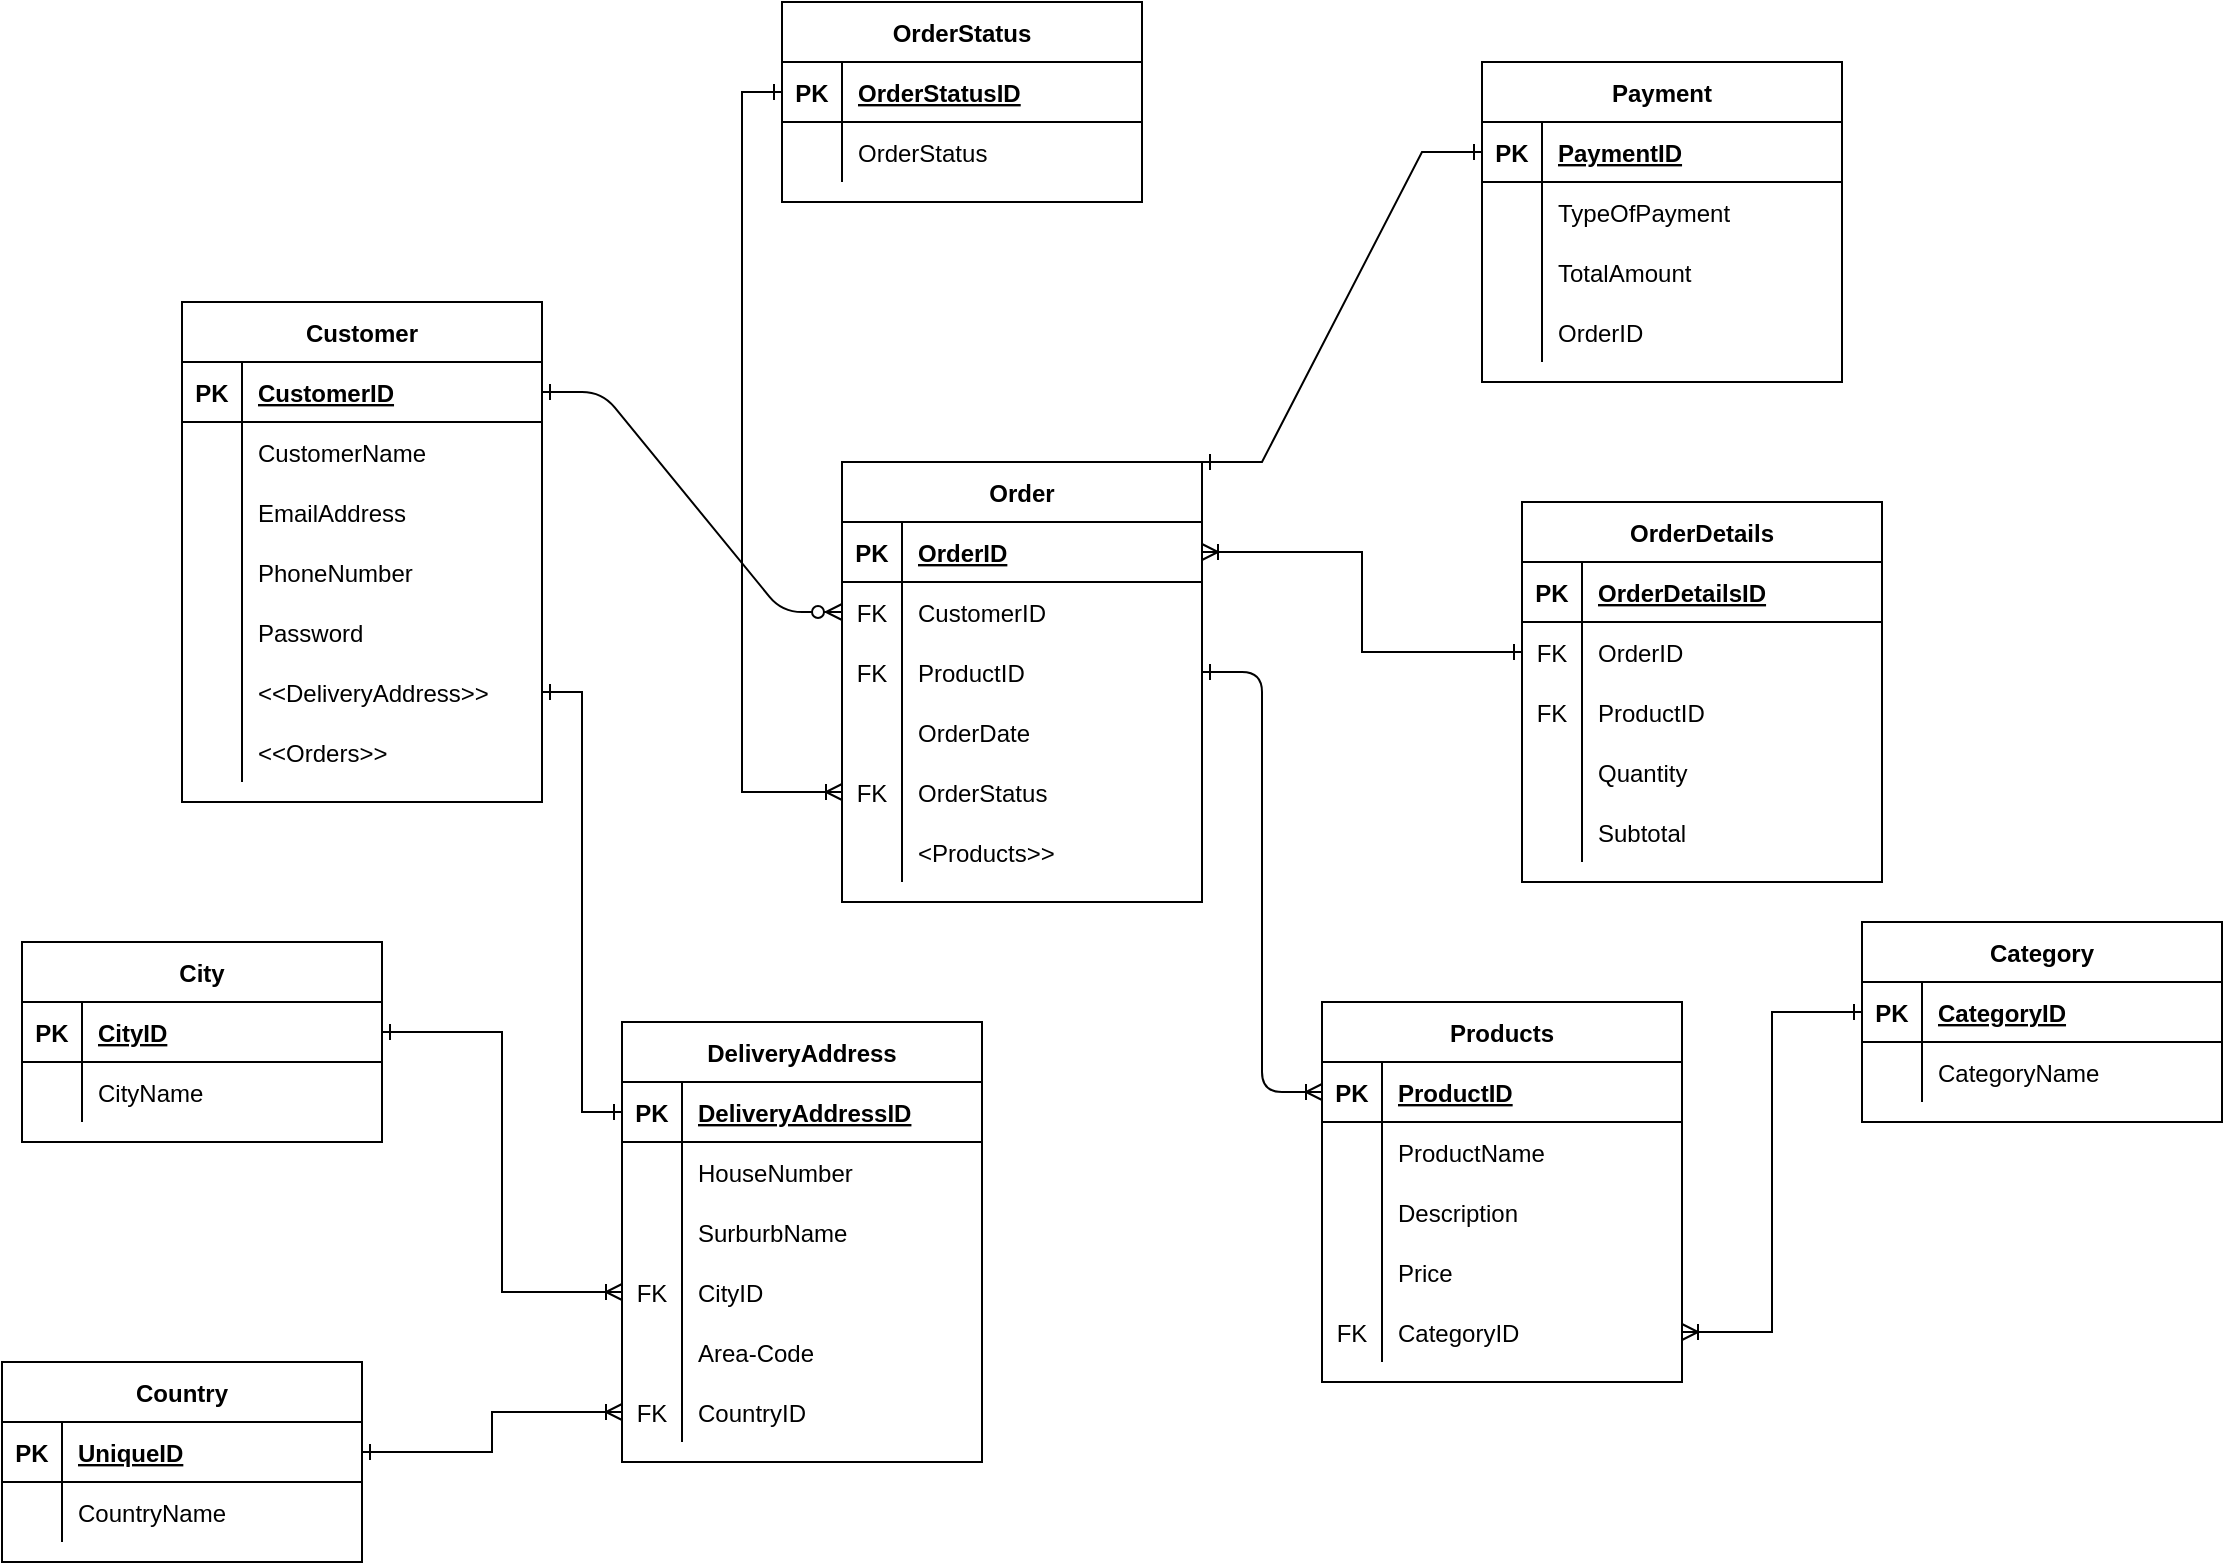 <mxfile version="14.9.6" type="device"><diagram id="oGZRdBU8eq5Me_D2hjCO" name="Page-1"><mxGraphModel dx="1560" dy="1545" grid="1" gridSize="10" guides="1" tooltips="1" connect="1" arrows="1" fold="1" page="1" pageScale="1" pageWidth="850" pageHeight="1100" math="0" shadow="0"><root><mxCell id="0"/><mxCell id="1" parent="0"/><mxCell id="viOgkaGIKzR7BGWdZLuA-1" value="Order" style="shape=table;startSize=30;container=1;collapsible=1;childLayout=tableLayout;fixedRows=1;rowLines=0;fontStyle=1;align=center;resizeLast=1;" parent="1" vertex="1"><mxGeometry x="400" y="140" width="180" height="220" as="geometry"/></mxCell><mxCell id="viOgkaGIKzR7BGWdZLuA-2" value="" style="shape=partialRectangle;collapsible=0;dropTarget=0;pointerEvents=0;fillColor=none;top=0;left=0;bottom=1;right=0;points=[[0,0.5],[1,0.5]];portConstraint=eastwest;" parent="viOgkaGIKzR7BGWdZLuA-1" vertex="1"><mxGeometry y="30" width="180" height="30" as="geometry"/></mxCell><mxCell id="viOgkaGIKzR7BGWdZLuA-3" value="PK" style="shape=partialRectangle;connectable=0;fillColor=none;top=0;left=0;bottom=0;right=0;fontStyle=1;overflow=hidden;" parent="viOgkaGIKzR7BGWdZLuA-2" vertex="1"><mxGeometry width="30" height="30" as="geometry"/></mxCell><mxCell id="viOgkaGIKzR7BGWdZLuA-4" value="OrderID" style="shape=partialRectangle;connectable=0;fillColor=none;top=0;left=0;bottom=0;right=0;align=left;spacingLeft=6;fontStyle=5;overflow=hidden;" parent="viOgkaGIKzR7BGWdZLuA-2" vertex="1"><mxGeometry x="30" width="150" height="30" as="geometry"/></mxCell><mxCell id="viOgkaGIKzR7BGWdZLuA-47" value="" style="shape=partialRectangle;collapsible=0;dropTarget=0;pointerEvents=0;fillColor=none;top=0;left=0;bottom=0;right=0;points=[[0,0.5],[1,0.5]];portConstraint=eastwest;" parent="viOgkaGIKzR7BGWdZLuA-1" vertex="1"><mxGeometry y="60" width="180" height="30" as="geometry"/></mxCell><mxCell id="viOgkaGIKzR7BGWdZLuA-48" value="FK" style="shape=partialRectangle;connectable=0;fillColor=none;top=0;left=0;bottom=0;right=0;fontStyle=0;overflow=hidden;" parent="viOgkaGIKzR7BGWdZLuA-47" vertex="1"><mxGeometry width="30" height="30" as="geometry"/></mxCell><mxCell id="viOgkaGIKzR7BGWdZLuA-49" value="CustomerID" style="shape=partialRectangle;connectable=0;fillColor=none;top=0;left=0;bottom=0;right=0;align=left;spacingLeft=6;fontStyle=0;overflow=hidden;" parent="viOgkaGIKzR7BGWdZLuA-47" vertex="1"><mxGeometry x="30" width="150" height="30" as="geometry"/></mxCell><mxCell id="viOgkaGIKzR7BGWdZLuA-51" value="" style="shape=partialRectangle;collapsible=0;dropTarget=0;pointerEvents=0;fillColor=none;top=0;left=0;bottom=0;right=0;points=[[0,0.5],[1,0.5]];portConstraint=eastwest;" parent="viOgkaGIKzR7BGWdZLuA-1" vertex="1"><mxGeometry y="90" width="180" height="30" as="geometry"/></mxCell><mxCell id="viOgkaGIKzR7BGWdZLuA-52" value="FK" style="shape=partialRectangle;connectable=0;fillColor=none;top=0;left=0;bottom=0;right=0;fontStyle=0;overflow=hidden;" parent="viOgkaGIKzR7BGWdZLuA-51" vertex="1"><mxGeometry width="30" height="30" as="geometry"/></mxCell><mxCell id="viOgkaGIKzR7BGWdZLuA-53" value="ProductID" style="shape=partialRectangle;connectable=0;fillColor=none;top=0;left=0;bottom=0;right=0;align=left;spacingLeft=6;fontStyle=0;overflow=hidden;" parent="viOgkaGIKzR7BGWdZLuA-51" vertex="1"><mxGeometry x="30" width="150" height="30" as="geometry"/></mxCell><mxCell id="5eYyNHq8Iub8LKYGG1Ks-1" value="" style="shape=partialRectangle;collapsible=0;dropTarget=0;pointerEvents=0;fillColor=none;top=0;left=0;bottom=0;right=0;points=[[0,0.5],[1,0.5]];portConstraint=eastwest;" vertex="1" parent="viOgkaGIKzR7BGWdZLuA-1"><mxGeometry y="120" width="180" height="30" as="geometry"/></mxCell><mxCell id="5eYyNHq8Iub8LKYGG1Ks-2" value="" style="shape=partialRectangle;connectable=0;fillColor=none;top=0;left=0;bottom=0;right=0;editable=1;overflow=hidden;" vertex="1" parent="5eYyNHq8Iub8LKYGG1Ks-1"><mxGeometry width="30" height="30" as="geometry"/></mxCell><mxCell id="5eYyNHq8Iub8LKYGG1Ks-3" value="OrderDate" style="shape=partialRectangle;connectable=0;fillColor=none;top=0;left=0;bottom=0;right=0;align=left;spacingLeft=6;overflow=hidden;" vertex="1" parent="5eYyNHq8Iub8LKYGG1Ks-1"><mxGeometry x="30" width="150" height="30" as="geometry"/></mxCell><mxCell id="viOgkaGIKzR7BGWdZLuA-157" value="" style="shape=partialRectangle;collapsible=0;dropTarget=0;pointerEvents=0;fillColor=none;top=0;left=0;bottom=0;right=0;points=[[0,0.5],[1,0.5]];portConstraint=eastwest;" parent="viOgkaGIKzR7BGWdZLuA-1" vertex="1"><mxGeometry y="150" width="180" height="30" as="geometry"/></mxCell><mxCell id="viOgkaGIKzR7BGWdZLuA-158" value="FK" style="shape=partialRectangle;connectable=0;fillColor=none;top=0;left=0;bottom=0;right=0;editable=1;overflow=hidden;" parent="viOgkaGIKzR7BGWdZLuA-157" vertex="1"><mxGeometry width="30" height="30" as="geometry"/></mxCell><mxCell id="viOgkaGIKzR7BGWdZLuA-159" value="OrderStatus" style="shape=partialRectangle;connectable=0;fillColor=none;top=0;left=0;bottom=0;right=0;align=left;spacingLeft=6;overflow=hidden;" parent="viOgkaGIKzR7BGWdZLuA-157" vertex="1"><mxGeometry x="30" width="150" height="30" as="geometry"/></mxCell><mxCell id="viOgkaGIKzR7BGWdZLuA-8" value="" style="shape=partialRectangle;collapsible=0;dropTarget=0;pointerEvents=0;fillColor=none;top=0;left=0;bottom=0;right=0;points=[[0,0.5],[1,0.5]];portConstraint=eastwest;" parent="viOgkaGIKzR7BGWdZLuA-1" vertex="1"><mxGeometry y="180" width="180" height="30" as="geometry"/></mxCell><mxCell id="viOgkaGIKzR7BGWdZLuA-9" value="" style="shape=partialRectangle;connectable=0;fillColor=none;top=0;left=0;bottom=0;right=0;editable=1;overflow=hidden;" parent="viOgkaGIKzR7BGWdZLuA-8" vertex="1"><mxGeometry width="30" height="30" as="geometry"/></mxCell><mxCell id="viOgkaGIKzR7BGWdZLuA-10" value="&lt;Products&gt;&gt;" style="shape=partialRectangle;connectable=0;fillColor=none;top=0;left=0;bottom=0;right=0;align=left;spacingLeft=6;overflow=hidden;" parent="viOgkaGIKzR7BGWdZLuA-8" vertex="1"><mxGeometry x="30" width="150" height="30" as="geometry"/></mxCell><mxCell id="viOgkaGIKzR7BGWdZLuA-14" value="Products" style="shape=table;startSize=30;container=1;collapsible=1;childLayout=tableLayout;fixedRows=1;rowLines=0;fontStyle=1;align=center;resizeLast=1;" parent="1" vertex="1"><mxGeometry x="640" y="410" width="180" height="190" as="geometry"/></mxCell><mxCell id="viOgkaGIKzR7BGWdZLuA-15" value="" style="shape=partialRectangle;collapsible=0;dropTarget=0;pointerEvents=0;fillColor=none;top=0;left=0;bottom=1;right=0;points=[[0,0.5],[1,0.5]];portConstraint=eastwest;" parent="viOgkaGIKzR7BGWdZLuA-14" vertex="1"><mxGeometry y="30" width="180" height="30" as="geometry"/></mxCell><mxCell id="viOgkaGIKzR7BGWdZLuA-16" value="PK" style="shape=partialRectangle;connectable=0;fillColor=none;top=0;left=0;bottom=0;right=0;fontStyle=1;overflow=hidden;" parent="viOgkaGIKzR7BGWdZLuA-15" vertex="1"><mxGeometry width="30" height="30" as="geometry"/></mxCell><mxCell id="viOgkaGIKzR7BGWdZLuA-17" value="ProductID" style="shape=partialRectangle;connectable=0;fillColor=none;top=0;left=0;bottom=0;right=0;align=left;spacingLeft=6;fontStyle=5;overflow=hidden;" parent="viOgkaGIKzR7BGWdZLuA-15" vertex="1"><mxGeometry x="30" width="150" height="30" as="geometry"/></mxCell><mxCell id="viOgkaGIKzR7BGWdZLuA-18" value="" style="shape=partialRectangle;collapsible=0;dropTarget=0;pointerEvents=0;fillColor=none;top=0;left=0;bottom=0;right=0;points=[[0,0.5],[1,0.5]];portConstraint=eastwest;" parent="viOgkaGIKzR7BGWdZLuA-14" vertex="1"><mxGeometry y="60" width="180" height="30" as="geometry"/></mxCell><mxCell id="viOgkaGIKzR7BGWdZLuA-19" value="" style="shape=partialRectangle;connectable=0;fillColor=none;top=0;left=0;bottom=0;right=0;editable=1;overflow=hidden;" parent="viOgkaGIKzR7BGWdZLuA-18" vertex="1"><mxGeometry width="30" height="30" as="geometry"/></mxCell><mxCell id="viOgkaGIKzR7BGWdZLuA-20" value="ProductName" style="shape=partialRectangle;connectable=0;fillColor=none;top=0;left=0;bottom=0;right=0;align=left;spacingLeft=6;overflow=hidden;" parent="viOgkaGIKzR7BGWdZLuA-18" vertex="1"><mxGeometry x="30" width="150" height="30" as="geometry"/></mxCell><mxCell id="viOgkaGIKzR7BGWdZLuA-21" value="" style="shape=partialRectangle;collapsible=0;dropTarget=0;pointerEvents=0;fillColor=none;top=0;left=0;bottom=0;right=0;points=[[0,0.5],[1,0.5]];portConstraint=eastwest;" parent="viOgkaGIKzR7BGWdZLuA-14" vertex="1"><mxGeometry y="90" width="180" height="30" as="geometry"/></mxCell><mxCell id="viOgkaGIKzR7BGWdZLuA-22" value="" style="shape=partialRectangle;connectable=0;fillColor=none;top=0;left=0;bottom=0;right=0;editable=1;overflow=hidden;" parent="viOgkaGIKzR7BGWdZLuA-21" vertex="1"><mxGeometry width="30" height="30" as="geometry"/></mxCell><mxCell id="viOgkaGIKzR7BGWdZLuA-23" value="Description" style="shape=partialRectangle;connectable=0;fillColor=none;top=0;left=0;bottom=0;right=0;align=left;spacingLeft=6;overflow=hidden;" parent="viOgkaGIKzR7BGWdZLuA-21" vertex="1"><mxGeometry x="30" width="150" height="30" as="geometry"/></mxCell><mxCell id="viOgkaGIKzR7BGWdZLuA-24" value="" style="shape=partialRectangle;collapsible=0;dropTarget=0;pointerEvents=0;fillColor=none;top=0;left=0;bottom=0;right=0;points=[[0,0.5],[1,0.5]];portConstraint=eastwest;" parent="viOgkaGIKzR7BGWdZLuA-14" vertex="1"><mxGeometry y="120" width="180" height="30" as="geometry"/></mxCell><mxCell id="viOgkaGIKzR7BGWdZLuA-25" value="" style="shape=partialRectangle;connectable=0;fillColor=none;top=0;left=0;bottom=0;right=0;editable=1;overflow=hidden;" parent="viOgkaGIKzR7BGWdZLuA-24" vertex="1"><mxGeometry width="30" height="30" as="geometry"/></mxCell><mxCell id="viOgkaGIKzR7BGWdZLuA-26" value="Price" style="shape=partialRectangle;connectable=0;fillColor=none;top=0;left=0;bottom=0;right=0;align=left;spacingLeft=6;overflow=hidden;" parent="viOgkaGIKzR7BGWdZLuA-24" vertex="1"><mxGeometry x="30" width="150" height="30" as="geometry"/></mxCell><mxCell id="5eYyNHq8Iub8LKYGG1Ks-4" value="" style="shape=partialRectangle;collapsible=0;dropTarget=0;pointerEvents=0;fillColor=none;top=0;left=0;bottom=0;right=0;points=[[0,0.5],[1,0.5]];portConstraint=eastwest;" vertex="1" parent="viOgkaGIKzR7BGWdZLuA-14"><mxGeometry y="150" width="180" height="30" as="geometry"/></mxCell><mxCell id="5eYyNHq8Iub8LKYGG1Ks-5" value="FK" style="shape=partialRectangle;connectable=0;fillColor=none;top=0;left=0;bottom=0;right=0;fontStyle=0;overflow=hidden;" vertex="1" parent="5eYyNHq8Iub8LKYGG1Ks-4"><mxGeometry width="30" height="30" as="geometry"/></mxCell><mxCell id="5eYyNHq8Iub8LKYGG1Ks-6" value="CategoryID" style="shape=partialRectangle;connectable=0;fillColor=none;top=0;left=0;bottom=0;right=0;align=left;spacingLeft=6;fontStyle=0;overflow=hidden;" vertex="1" parent="5eYyNHq8Iub8LKYGG1Ks-4"><mxGeometry x="30" width="150" height="30" as="geometry"/></mxCell><mxCell id="viOgkaGIKzR7BGWdZLuA-27" value="Customer" style="shape=table;startSize=30;container=1;collapsible=1;childLayout=tableLayout;fixedRows=1;rowLines=0;fontStyle=1;align=center;resizeLast=1;" parent="1" vertex="1"><mxGeometry x="70" y="60" width="180" height="250" as="geometry"/></mxCell><mxCell id="viOgkaGIKzR7BGWdZLuA-28" value="" style="shape=partialRectangle;collapsible=0;dropTarget=0;pointerEvents=0;fillColor=none;top=0;left=0;bottom=1;right=0;points=[[0,0.5],[1,0.5]];portConstraint=eastwest;" parent="viOgkaGIKzR7BGWdZLuA-27" vertex="1"><mxGeometry y="30" width="180" height="30" as="geometry"/></mxCell><mxCell id="viOgkaGIKzR7BGWdZLuA-29" value="PK" style="shape=partialRectangle;connectable=0;fillColor=none;top=0;left=0;bottom=0;right=0;fontStyle=1;overflow=hidden;" parent="viOgkaGIKzR7BGWdZLuA-28" vertex="1"><mxGeometry width="30" height="30" as="geometry"/></mxCell><mxCell id="viOgkaGIKzR7BGWdZLuA-30" value="CustomerID" style="shape=partialRectangle;connectable=0;fillColor=none;top=0;left=0;bottom=0;right=0;align=left;spacingLeft=6;fontStyle=5;overflow=hidden;" parent="viOgkaGIKzR7BGWdZLuA-28" vertex="1"><mxGeometry x="30" width="150" height="30" as="geometry"/></mxCell><mxCell id="viOgkaGIKzR7BGWdZLuA-31" value="" style="shape=partialRectangle;collapsible=0;dropTarget=0;pointerEvents=0;fillColor=none;top=0;left=0;bottom=0;right=0;points=[[0,0.5],[1,0.5]];portConstraint=eastwest;" parent="viOgkaGIKzR7BGWdZLuA-27" vertex="1"><mxGeometry y="60" width="180" height="30" as="geometry"/></mxCell><mxCell id="viOgkaGIKzR7BGWdZLuA-32" value="" style="shape=partialRectangle;connectable=0;fillColor=none;top=0;left=0;bottom=0;right=0;editable=1;overflow=hidden;" parent="viOgkaGIKzR7BGWdZLuA-31" vertex="1"><mxGeometry width="30" height="30" as="geometry"/></mxCell><mxCell id="viOgkaGIKzR7BGWdZLuA-33" value="CustomerName" style="shape=partialRectangle;connectable=0;fillColor=none;top=0;left=0;bottom=0;right=0;align=left;spacingLeft=6;overflow=hidden;" parent="viOgkaGIKzR7BGWdZLuA-31" vertex="1"><mxGeometry x="30" width="150" height="30" as="geometry"/></mxCell><mxCell id="viOgkaGIKzR7BGWdZLuA-34" value="" style="shape=partialRectangle;collapsible=0;dropTarget=0;pointerEvents=0;fillColor=none;top=0;left=0;bottom=0;right=0;points=[[0,0.5],[1,0.5]];portConstraint=eastwest;" parent="viOgkaGIKzR7BGWdZLuA-27" vertex="1"><mxGeometry y="90" width="180" height="30" as="geometry"/></mxCell><mxCell id="viOgkaGIKzR7BGWdZLuA-35" value="" style="shape=partialRectangle;connectable=0;fillColor=none;top=0;left=0;bottom=0;right=0;editable=1;overflow=hidden;" parent="viOgkaGIKzR7BGWdZLuA-34" vertex="1"><mxGeometry width="30" height="30" as="geometry"/></mxCell><mxCell id="viOgkaGIKzR7BGWdZLuA-36" value="EmailAddress" style="shape=partialRectangle;connectable=0;fillColor=none;top=0;left=0;bottom=0;right=0;align=left;spacingLeft=6;overflow=hidden;" parent="viOgkaGIKzR7BGWdZLuA-34" vertex="1"><mxGeometry x="30" width="150" height="30" as="geometry"/></mxCell><mxCell id="viOgkaGIKzR7BGWdZLuA-37" value="" style="shape=partialRectangle;collapsible=0;dropTarget=0;pointerEvents=0;fillColor=none;top=0;left=0;bottom=0;right=0;points=[[0,0.5],[1,0.5]];portConstraint=eastwest;" parent="viOgkaGIKzR7BGWdZLuA-27" vertex="1"><mxGeometry y="120" width="180" height="30" as="geometry"/></mxCell><mxCell id="viOgkaGIKzR7BGWdZLuA-38" value="" style="shape=partialRectangle;connectable=0;fillColor=none;top=0;left=0;bottom=0;right=0;editable=1;overflow=hidden;" parent="viOgkaGIKzR7BGWdZLuA-37" vertex="1"><mxGeometry width="30" height="30" as="geometry"/></mxCell><mxCell id="viOgkaGIKzR7BGWdZLuA-39" value="PhoneNumber" style="shape=partialRectangle;connectable=0;fillColor=none;top=0;left=0;bottom=0;right=0;align=left;spacingLeft=6;overflow=hidden;" parent="viOgkaGIKzR7BGWdZLuA-37" vertex="1"><mxGeometry x="30" width="150" height="30" as="geometry"/></mxCell><mxCell id="viOgkaGIKzR7BGWdZLuA-40" value="" style="shape=partialRectangle;collapsible=0;dropTarget=0;pointerEvents=0;fillColor=none;top=0;left=0;bottom=0;right=0;points=[[0,0.5],[1,0.5]];portConstraint=eastwest;" parent="viOgkaGIKzR7BGWdZLuA-27" vertex="1"><mxGeometry y="150" width="180" height="30" as="geometry"/></mxCell><mxCell id="viOgkaGIKzR7BGWdZLuA-41" value="" style="shape=partialRectangle;connectable=0;fillColor=none;top=0;left=0;bottom=0;right=0;editable=1;overflow=hidden;" parent="viOgkaGIKzR7BGWdZLuA-40" vertex="1"><mxGeometry width="30" height="30" as="geometry"/></mxCell><mxCell id="viOgkaGIKzR7BGWdZLuA-42" value="Password" style="shape=partialRectangle;connectable=0;fillColor=none;top=0;left=0;bottom=0;right=0;align=left;spacingLeft=6;overflow=hidden;" parent="viOgkaGIKzR7BGWdZLuA-40" vertex="1"><mxGeometry x="30" width="150" height="30" as="geometry"/></mxCell><mxCell id="viOgkaGIKzR7BGWdZLuA-128" value="" style="shape=partialRectangle;collapsible=0;dropTarget=0;pointerEvents=0;fillColor=none;top=0;left=0;bottom=0;right=0;points=[[0,0.5],[1,0.5]];portConstraint=eastwest;" parent="viOgkaGIKzR7BGWdZLuA-27" vertex="1"><mxGeometry y="180" width="180" height="30" as="geometry"/></mxCell><mxCell id="viOgkaGIKzR7BGWdZLuA-129" value="" style="shape=partialRectangle;connectable=0;fillColor=none;top=0;left=0;bottom=0;right=0;editable=1;overflow=hidden;" parent="viOgkaGIKzR7BGWdZLuA-128" vertex="1"><mxGeometry width="30" height="30" as="geometry"/></mxCell><mxCell id="viOgkaGIKzR7BGWdZLuA-130" value="&lt;&lt;DeliveryAddress&gt;&gt;" style="shape=partialRectangle;connectable=0;fillColor=none;top=0;left=0;bottom=0;right=0;align=left;spacingLeft=6;overflow=hidden;" parent="viOgkaGIKzR7BGWdZLuA-128" vertex="1"><mxGeometry x="30" width="150" height="30" as="geometry"/></mxCell><mxCell id="viOgkaGIKzR7BGWdZLuA-44" value="" style="shape=partialRectangle;collapsible=0;dropTarget=0;pointerEvents=0;fillColor=none;top=0;left=0;bottom=0;right=0;points=[[0,0.5],[1,0.5]];portConstraint=eastwest;" parent="viOgkaGIKzR7BGWdZLuA-27" vertex="1"><mxGeometry y="210" width="180" height="30" as="geometry"/></mxCell><mxCell id="viOgkaGIKzR7BGWdZLuA-45" value="" style="shape=partialRectangle;connectable=0;fillColor=none;top=0;left=0;bottom=0;right=0;editable=1;overflow=hidden;" parent="viOgkaGIKzR7BGWdZLuA-44" vertex="1"><mxGeometry width="30" height="30" as="geometry"/></mxCell><mxCell id="viOgkaGIKzR7BGWdZLuA-46" value="&lt;&lt;Orders&gt;&gt;" style="shape=partialRectangle;connectable=0;fillColor=none;top=0;left=0;bottom=0;right=0;align=left;spacingLeft=6;overflow=hidden;" parent="viOgkaGIKzR7BGWdZLuA-44" vertex="1"><mxGeometry x="30" width="150" height="30" as="geometry"/></mxCell><mxCell id="viOgkaGIKzR7BGWdZLuA-50" value="" style="edgeStyle=entityRelationEdgeStyle;fontSize=12;html=1;endArrow=ERzeroToMany;startArrow=ERone;exitX=1;exitY=0.5;exitDx=0;exitDy=0;entryX=0;entryY=0.5;entryDx=0;entryDy=0;startFill=0;endFill=1;" parent="1" source="viOgkaGIKzR7BGWdZLuA-28" target="viOgkaGIKzR7BGWdZLuA-47" edge="1"><mxGeometry width="100" height="100" relative="1" as="geometry"><mxPoint x="370" y="330" as="sourcePoint"/><mxPoint x="470" y="230" as="targetPoint"/></mxGeometry></mxCell><mxCell id="viOgkaGIKzR7BGWdZLuA-54" value="" style="edgeStyle=entityRelationEdgeStyle;fontSize=12;html=1;endArrow=ERoneToMany;endFill=0;startArrow=ERone;exitX=1;exitY=0.5;exitDx=0;exitDy=0;entryX=0;entryY=0.5;entryDx=0;entryDy=0;startFill=0;" parent="1" source="viOgkaGIKzR7BGWdZLuA-51" target="viOgkaGIKzR7BGWdZLuA-15" edge="1"><mxGeometry width="100" height="100" relative="1" as="geometry"><mxPoint x="570" y="330" as="sourcePoint"/><mxPoint x="670" y="230" as="targetPoint"/></mxGeometry></mxCell><mxCell id="viOgkaGIKzR7BGWdZLuA-55" value="Payment" style="shape=table;startSize=30;container=1;collapsible=1;childLayout=tableLayout;fixedRows=1;rowLines=0;fontStyle=1;align=center;resizeLast=1;" parent="1" vertex="1"><mxGeometry x="720" y="-60" width="180" height="160" as="geometry"/></mxCell><mxCell id="viOgkaGIKzR7BGWdZLuA-56" value="" style="shape=partialRectangle;collapsible=0;dropTarget=0;pointerEvents=0;fillColor=none;top=0;left=0;bottom=1;right=0;points=[[0,0.5],[1,0.5]];portConstraint=eastwest;" parent="viOgkaGIKzR7BGWdZLuA-55" vertex="1"><mxGeometry y="30" width="180" height="30" as="geometry"/></mxCell><mxCell id="viOgkaGIKzR7BGWdZLuA-57" value="PK" style="shape=partialRectangle;connectable=0;fillColor=none;top=0;left=0;bottom=0;right=0;fontStyle=1;overflow=hidden;" parent="viOgkaGIKzR7BGWdZLuA-56" vertex="1"><mxGeometry width="30" height="30" as="geometry"/></mxCell><mxCell id="viOgkaGIKzR7BGWdZLuA-58" value="PaymentID" style="shape=partialRectangle;connectable=0;fillColor=none;top=0;left=0;bottom=0;right=0;align=left;spacingLeft=6;fontStyle=5;overflow=hidden;" parent="viOgkaGIKzR7BGWdZLuA-56" vertex="1"><mxGeometry x="30" width="150" height="30" as="geometry"/></mxCell><mxCell id="viOgkaGIKzR7BGWdZLuA-59" value="" style="shape=partialRectangle;collapsible=0;dropTarget=0;pointerEvents=0;fillColor=none;top=0;left=0;bottom=0;right=0;points=[[0,0.5],[1,0.5]];portConstraint=eastwest;" parent="viOgkaGIKzR7BGWdZLuA-55" vertex="1"><mxGeometry y="60" width="180" height="30" as="geometry"/></mxCell><mxCell id="viOgkaGIKzR7BGWdZLuA-60" value="" style="shape=partialRectangle;connectable=0;fillColor=none;top=0;left=0;bottom=0;right=0;editable=1;overflow=hidden;" parent="viOgkaGIKzR7BGWdZLuA-59" vertex="1"><mxGeometry width="30" height="30" as="geometry"/></mxCell><mxCell id="viOgkaGIKzR7BGWdZLuA-61" value="TypeOfPayment" style="shape=partialRectangle;connectable=0;fillColor=none;top=0;left=0;bottom=0;right=0;align=left;spacingLeft=6;overflow=hidden;" parent="viOgkaGIKzR7BGWdZLuA-59" vertex="1"><mxGeometry x="30" width="150" height="30" as="geometry"/></mxCell><mxCell id="viOgkaGIKzR7BGWdZLuA-62" value="" style="shape=partialRectangle;collapsible=0;dropTarget=0;pointerEvents=0;fillColor=none;top=0;left=0;bottom=0;right=0;points=[[0,0.5],[1,0.5]];portConstraint=eastwest;" parent="viOgkaGIKzR7BGWdZLuA-55" vertex="1"><mxGeometry y="90" width="180" height="30" as="geometry"/></mxCell><mxCell id="viOgkaGIKzR7BGWdZLuA-63" value="" style="shape=partialRectangle;connectable=0;fillColor=none;top=0;left=0;bottom=0;right=0;editable=1;overflow=hidden;" parent="viOgkaGIKzR7BGWdZLuA-62" vertex="1"><mxGeometry width="30" height="30" as="geometry"/></mxCell><mxCell id="viOgkaGIKzR7BGWdZLuA-64" value="TotalAmount" style="shape=partialRectangle;connectable=0;fillColor=none;top=0;left=0;bottom=0;right=0;align=left;spacingLeft=6;overflow=hidden;" parent="viOgkaGIKzR7BGWdZLuA-62" vertex="1"><mxGeometry x="30" width="150" height="30" as="geometry"/></mxCell><mxCell id="viOgkaGIKzR7BGWdZLuA-140" value="" style="shape=partialRectangle;collapsible=0;dropTarget=0;pointerEvents=0;fillColor=none;top=0;left=0;bottom=0;right=0;points=[[0,0.5],[1,0.5]];portConstraint=eastwest;" parent="viOgkaGIKzR7BGWdZLuA-55" vertex="1"><mxGeometry y="120" width="180" height="30" as="geometry"/></mxCell><mxCell id="viOgkaGIKzR7BGWdZLuA-141" value="" style="shape=partialRectangle;connectable=0;fillColor=none;top=0;left=0;bottom=0;right=0;editable=1;overflow=hidden;" parent="viOgkaGIKzR7BGWdZLuA-140" vertex="1"><mxGeometry width="30" height="30" as="geometry"/></mxCell><mxCell id="viOgkaGIKzR7BGWdZLuA-142" value="OrderID" style="shape=partialRectangle;connectable=0;fillColor=none;top=0;left=0;bottom=0;right=0;align=left;spacingLeft=6;overflow=hidden;" parent="viOgkaGIKzR7BGWdZLuA-140" vertex="1"><mxGeometry x="30" width="150" height="30" as="geometry"/></mxCell><mxCell id="viOgkaGIKzR7BGWdZLuA-68" value="City" style="shape=table;startSize=30;container=1;collapsible=1;childLayout=tableLayout;fixedRows=1;rowLines=0;fontStyle=1;align=center;resizeLast=1;" parent="1" vertex="1"><mxGeometry x="-10" y="380" width="180" height="100" as="geometry"/></mxCell><mxCell id="viOgkaGIKzR7BGWdZLuA-69" value="" style="shape=partialRectangle;collapsible=0;dropTarget=0;pointerEvents=0;fillColor=none;top=0;left=0;bottom=1;right=0;points=[[0,0.5],[1,0.5]];portConstraint=eastwest;" parent="viOgkaGIKzR7BGWdZLuA-68" vertex="1"><mxGeometry y="30" width="180" height="30" as="geometry"/></mxCell><mxCell id="viOgkaGIKzR7BGWdZLuA-70" value="PK" style="shape=partialRectangle;connectable=0;fillColor=none;top=0;left=0;bottom=0;right=0;fontStyle=1;overflow=hidden;" parent="viOgkaGIKzR7BGWdZLuA-69" vertex="1"><mxGeometry width="30" height="30" as="geometry"/></mxCell><mxCell id="viOgkaGIKzR7BGWdZLuA-71" value="CityID" style="shape=partialRectangle;connectable=0;fillColor=none;top=0;left=0;bottom=0;right=0;align=left;spacingLeft=6;fontStyle=5;overflow=hidden;" parent="viOgkaGIKzR7BGWdZLuA-69" vertex="1"><mxGeometry x="30" width="150" height="30" as="geometry"/></mxCell><mxCell id="viOgkaGIKzR7BGWdZLuA-72" value="" style="shape=partialRectangle;collapsible=0;dropTarget=0;pointerEvents=0;fillColor=none;top=0;left=0;bottom=0;right=0;points=[[0,0.5],[1,0.5]];portConstraint=eastwest;" parent="viOgkaGIKzR7BGWdZLuA-68" vertex="1"><mxGeometry y="60" width="180" height="30" as="geometry"/></mxCell><mxCell id="viOgkaGIKzR7BGWdZLuA-73" value="" style="shape=partialRectangle;connectable=0;fillColor=none;top=0;left=0;bottom=0;right=0;editable=1;overflow=hidden;" parent="viOgkaGIKzR7BGWdZLuA-72" vertex="1"><mxGeometry width="30" height="30" as="geometry"/></mxCell><mxCell id="viOgkaGIKzR7BGWdZLuA-74" value="CityName" style="shape=partialRectangle;connectable=0;fillColor=none;top=0;left=0;bottom=0;right=0;align=left;spacingLeft=6;overflow=hidden;" parent="viOgkaGIKzR7BGWdZLuA-72" vertex="1"><mxGeometry x="30" width="150" height="30" as="geometry"/></mxCell><mxCell id="viOgkaGIKzR7BGWdZLuA-81" value="DeliveryAddress" style="shape=table;startSize=30;container=1;collapsible=1;childLayout=tableLayout;fixedRows=1;rowLines=0;fontStyle=1;align=center;resizeLast=1;" parent="1" vertex="1"><mxGeometry x="290" y="420" width="180" height="220" as="geometry"/></mxCell><mxCell id="viOgkaGIKzR7BGWdZLuA-82" value="" style="shape=partialRectangle;collapsible=0;dropTarget=0;pointerEvents=0;fillColor=none;top=0;left=0;bottom=1;right=0;points=[[0,0.5],[1,0.5]];portConstraint=eastwest;" parent="viOgkaGIKzR7BGWdZLuA-81" vertex="1"><mxGeometry y="30" width="180" height="30" as="geometry"/></mxCell><mxCell id="viOgkaGIKzR7BGWdZLuA-83" value="PK" style="shape=partialRectangle;connectable=0;fillColor=none;top=0;left=0;bottom=0;right=0;fontStyle=1;overflow=hidden;" parent="viOgkaGIKzR7BGWdZLuA-82" vertex="1"><mxGeometry width="30" height="30" as="geometry"/></mxCell><mxCell id="viOgkaGIKzR7BGWdZLuA-84" value="DeliveryAddressID" style="shape=partialRectangle;connectable=0;fillColor=none;top=0;left=0;bottom=0;right=0;align=left;spacingLeft=6;fontStyle=5;overflow=hidden;" parent="viOgkaGIKzR7BGWdZLuA-82" vertex="1"><mxGeometry x="30" width="150" height="30" as="geometry"/></mxCell><mxCell id="viOgkaGIKzR7BGWdZLuA-132" value="" style="shape=partialRectangle;collapsible=0;dropTarget=0;pointerEvents=0;fillColor=none;top=0;left=0;bottom=0;right=0;points=[[0,0.5],[1,0.5]];portConstraint=eastwest;" parent="viOgkaGIKzR7BGWdZLuA-81" vertex="1"><mxGeometry y="60" width="180" height="30" as="geometry"/></mxCell><mxCell id="viOgkaGIKzR7BGWdZLuA-133" value="" style="shape=partialRectangle;connectable=0;fillColor=none;top=0;left=0;bottom=0;right=0;editable=1;overflow=hidden;" parent="viOgkaGIKzR7BGWdZLuA-132" vertex="1"><mxGeometry width="30" height="30" as="geometry"/></mxCell><mxCell id="viOgkaGIKzR7BGWdZLuA-134" value="HouseNumber" style="shape=partialRectangle;connectable=0;fillColor=none;top=0;left=0;bottom=0;right=0;align=left;spacingLeft=6;overflow=hidden;" parent="viOgkaGIKzR7BGWdZLuA-132" vertex="1"><mxGeometry x="30" width="150" height="30" as="geometry"/></mxCell><mxCell id="viOgkaGIKzR7BGWdZLuA-135" value="" style="shape=partialRectangle;collapsible=0;dropTarget=0;pointerEvents=0;fillColor=none;top=0;left=0;bottom=0;right=0;points=[[0,0.5],[1,0.5]];portConstraint=eastwest;" parent="viOgkaGIKzR7BGWdZLuA-81" vertex="1"><mxGeometry y="90" width="180" height="30" as="geometry"/></mxCell><mxCell id="viOgkaGIKzR7BGWdZLuA-136" value="" style="shape=partialRectangle;connectable=0;fillColor=none;top=0;left=0;bottom=0;right=0;editable=1;overflow=hidden;" parent="viOgkaGIKzR7BGWdZLuA-135" vertex="1"><mxGeometry width="30" height="30" as="geometry"/></mxCell><mxCell id="viOgkaGIKzR7BGWdZLuA-137" value="SurburbName" style="shape=partialRectangle;connectable=0;fillColor=none;top=0;left=0;bottom=0;right=0;align=left;spacingLeft=6;overflow=hidden;" parent="viOgkaGIKzR7BGWdZLuA-135" vertex="1"><mxGeometry x="30" width="150" height="30" as="geometry"/></mxCell><mxCell id="viOgkaGIKzR7BGWdZLuA-85" value="" style="shape=partialRectangle;collapsible=0;dropTarget=0;pointerEvents=0;fillColor=none;top=0;left=0;bottom=0;right=0;points=[[0,0.5],[1,0.5]];portConstraint=eastwest;" parent="viOgkaGIKzR7BGWdZLuA-81" vertex="1"><mxGeometry y="120" width="180" height="30" as="geometry"/></mxCell><mxCell id="viOgkaGIKzR7BGWdZLuA-86" value="FK" style="shape=partialRectangle;connectable=0;fillColor=none;top=0;left=0;bottom=0;right=0;editable=1;overflow=hidden;" parent="viOgkaGIKzR7BGWdZLuA-85" vertex="1"><mxGeometry width="30" height="30" as="geometry"/></mxCell><mxCell id="viOgkaGIKzR7BGWdZLuA-87" value="CityID" style="shape=partialRectangle;connectable=0;fillColor=none;top=0;left=0;bottom=0;right=0;align=left;spacingLeft=6;overflow=hidden;" parent="viOgkaGIKzR7BGWdZLuA-85" vertex="1"><mxGeometry x="30" width="150" height="30" as="geometry"/></mxCell><mxCell id="viOgkaGIKzR7BGWdZLuA-88" value="" style="shape=partialRectangle;collapsible=0;dropTarget=0;pointerEvents=0;fillColor=none;top=0;left=0;bottom=0;right=0;points=[[0,0.5],[1,0.5]];portConstraint=eastwest;" parent="viOgkaGIKzR7BGWdZLuA-81" vertex="1"><mxGeometry y="150" width="180" height="30" as="geometry"/></mxCell><mxCell id="viOgkaGIKzR7BGWdZLuA-89" value="" style="shape=partialRectangle;connectable=0;fillColor=none;top=0;left=0;bottom=0;right=0;editable=1;overflow=hidden;" parent="viOgkaGIKzR7BGWdZLuA-88" vertex="1"><mxGeometry width="30" height="30" as="geometry"/></mxCell><mxCell id="viOgkaGIKzR7BGWdZLuA-90" value="Area-Code" style="shape=partialRectangle;connectable=0;fillColor=none;top=0;left=0;bottom=0;right=0;align=left;spacingLeft=6;overflow=hidden;" parent="viOgkaGIKzR7BGWdZLuA-88" vertex="1"><mxGeometry x="30" width="150" height="30" as="geometry"/></mxCell><mxCell id="viOgkaGIKzR7BGWdZLuA-91" value="" style="shape=partialRectangle;collapsible=0;dropTarget=0;pointerEvents=0;fillColor=none;top=0;left=0;bottom=0;right=0;points=[[0,0.5],[1,0.5]];portConstraint=eastwest;" parent="viOgkaGIKzR7BGWdZLuA-81" vertex="1"><mxGeometry y="180" width="180" height="30" as="geometry"/></mxCell><mxCell id="viOgkaGIKzR7BGWdZLuA-92" value="FK" style="shape=partialRectangle;connectable=0;fillColor=none;top=0;left=0;bottom=0;right=0;editable=1;overflow=hidden;" parent="viOgkaGIKzR7BGWdZLuA-91" vertex="1"><mxGeometry width="30" height="30" as="geometry"/></mxCell><mxCell id="viOgkaGIKzR7BGWdZLuA-93" value="CountryID" style="shape=partialRectangle;connectable=0;fillColor=none;top=0;left=0;bottom=0;right=0;align=left;spacingLeft=6;overflow=hidden;" parent="viOgkaGIKzR7BGWdZLuA-91" vertex="1"><mxGeometry x="30" width="150" height="30" as="geometry"/></mxCell><mxCell id="viOgkaGIKzR7BGWdZLuA-94" value="" style="edgeStyle=entityRelationEdgeStyle;fontSize=12;html=1;endArrow=ERone;endFill=1;entryX=0;entryY=0.5;entryDx=0;entryDy=0;startArrow=ERone;startFill=0;rounded=0;jumpStyle=none;exitX=1;exitY=0;exitDx=0;exitDy=0;" parent="1" source="viOgkaGIKzR7BGWdZLuA-1" target="viOgkaGIKzR7BGWdZLuA-56" edge="1"><mxGeometry width="100" height="100" relative="1" as="geometry"><mxPoint x="520" y="60" as="sourcePoint"/><mxPoint x="520" y="240" as="targetPoint"/></mxGeometry></mxCell><mxCell id="viOgkaGIKzR7BGWdZLuA-138" style="edgeStyle=orthogonalEdgeStyle;rounded=0;orthogonalLoop=1;jettySize=auto;html=1;exitX=1;exitY=0.5;exitDx=0;exitDy=0;entryX=0;entryY=0.5;entryDx=0;entryDy=0;startArrow=ERone;startFill=0;endArrow=ERoneToMany;endFill=0;" parent="1" source="viOgkaGIKzR7BGWdZLuA-69" target="viOgkaGIKzR7BGWdZLuA-85" edge="1"><mxGeometry relative="1" as="geometry"/></mxCell><mxCell id="viOgkaGIKzR7BGWdZLuA-139" style="edgeStyle=orthogonalEdgeStyle;rounded=0;orthogonalLoop=1;jettySize=auto;html=1;exitX=0;exitY=0.5;exitDx=0;exitDy=0;entryX=1;entryY=0.5;entryDx=0;entryDy=0;startArrow=ERone;startFill=0;endArrow=ERone;endFill=0;" parent="1" source="viOgkaGIKzR7BGWdZLuA-82" target="viOgkaGIKzR7BGWdZLuA-128" edge="1"><mxGeometry relative="1" as="geometry"/></mxCell><mxCell id="viOgkaGIKzR7BGWdZLuA-143" value="Country" style="shape=table;startSize=30;container=1;collapsible=1;childLayout=tableLayout;fixedRows=1;rowLines=0;fontStyle=1;align=center;resizeLast=1;" parent="1" vertex="1"><mxGeometry x="-20" y="590" width="180" height="100" as="geometry"/></mxCell><mxCell id="viOgkaGIKzR7BGWdZLuA-144" value="" style="shape=partialRectangle;collapsible=0;dropTarget=0;pointerEvents=0;fillColor=none;top=0;left=0;bottom=1;right=0;points=[[0,0.5],[1,0.5]];portConstraint=eastwest;" parent="viOgkaGIKzR7BGWdZLuA-143" vertex="1"><mxGeometry y="30" width="180" height="30" as="geometry"/></mxCell><mxCell id="viOgkaGIKzR7BGWdZLuA-145" value="PK" style="shape=partialRectangle;connectable=0;fillColor=none;top=0;left=0;bottom=0;right=0;fontStyle=1;overflow=hidden;" parent="viOgkaGIKzR7BGWdZLuA-144" vertex="1"><mxGeometry width="30" height="30" as="geometry"/></mxCell><mxCell id="viOgkaGIKzR7BGWdZLuA-146" value="UniqueID" style="shape=partialRectangle;connectable=0;fillColor=none;top=0;left=0;bottom=0;right=0;align=left;spacingLeft=6;fontStyle=5;overflow=hidden;" parent="viOgkaGIKzR7BGWdZLuA-144" vertex="1"><mxGeometry x="30" width="150" height="30" as="geometry"/></mxCell><mxCell id="viOgkaGIKzR7BGWdZLuA-147" value="" style="shape=partialRectangle;collapsible=0;dropTarget=0;pointerEvents=0;fillColor=none;top=0;left=0;bottom=0;right=0;points=[[0,0.5],[1,0.5]];portConstraint=eastwest;" parent="viOgkaGIKzR7BGWdZLuA-143" vertex="1"><mxGeometry y="60" width="180" height="30" as="geometry"/></mxCell><mxCell id="viOgkaGIKzR7BGWdZLuA-148" value="" style="shape=partialRectangle;connectable=0;fillColor=none;top=0;left=0;bottom=0;right=0;editable=1;overflow=hidden;" parent="viOgkaGIKzR7BGWdZLuA-147" vertex="1"><mxGeometry width="30" height="30" as="geometry"/></mxCell><mxCell id="viOgkaGIKzR7BGWdZLuA-149" value="CountryName" style="shape=partialRectangle;connectable=0;fillColor=none;top=0;left=0;bottom=0;right=0;align=left;spacingLeft=6;overflow=hidden;" parent="viOgkaGIKzR7BGWdZLuA-147" vertex="1"><mxGeometry x="30" width="150" height="30" as="geometry"/></mxCell><mxCell id="viOgkaGIKzR7BGWdZLuA-156" style="edgeStyle=orthogonalEdgeStyle;rounded=0;orthogonalLoop=1;jettySize=auto;html=1;exitX=1;exitY=0.5;exitDx=0;exitDy=0;startArrow=ERone;startFill=0;endArrow=ERoneToMany;endFill=0;" parent="1" source="viOgkaGIKzR7BGWdZLuA-144" target="viOgkaGIKzR7BGWdZLuA-91" edge="1"><mxGeometry relative="1" as="geometry"/></mxCell><mxCell id="viOgkaGIKzR7BGWdZLuA-160" value="OrderStatus" style="shape=table;startSize=30;container=1;collapsible=1;childLayout=tableLayout;fixedRows=1;rowLines=0;fontStyle=1;align=center;resizeLast=1;" parent="1" vertex="1"><mxGeometry x="370" y="-90" width="180" height="100" as="geometry"/></mxCell><mxCell id="viOgkaGIKzR7BGWdZLuA-161" value="" style="shape=partialRectangle;collapsible=0;dropTarget=0;pointerEvents=0;fillColor=none;top=0;left=0;bottom=1;right=0;points=[[0,0.5],[1,0.5]];portConstraint=eastwest;" parent="viOgkaGIKzR7BGWdZLuA-160" vertex="1"><mxGeometry y="30" width="180" height="30" as="geometry"/></mxCell><mxCell id="viOgkaGIKzR7BGWdZLuA-162" value="PK" style="shape=partialRectangle;connectable=0;fillColor=none;top=0;left=0;bottom=0;right=0;fontStyle=1;overflow=hidden;" parent="viOgkaGIKzR7BGWdZLuA-161" vertex="1"><mxGeometry width="30" height="30" as="geometry"/></mxCell><mxCell id="viOgkaGIKzR7BGWdZLuA-163" value="OrderStatusID" style="shape=partialRectangle;connectable=0;fillColor=none;top=0;left=0;bottom=0;right=0;align=left;spacingLeft=6;fontStyle=5;overflow=hidden;" parent="viOgkaGIKzR7BGWdZLuA-161" vertex="1"><mxGeometry x="30" width="150" height="30" as="geometry"/></mxCell><mxCell id="viOgkaGIKzR7BGWdZLuA-164" value="" style="shape=partialRectangle;collapsible=0;dropTarget=0;pointerEvents=0;fillColor=none;top=0;left=0;bottom=0;right=0;points=[[0,0.5],[1,0.5]];portConstraint=eastwest;" parent="viOgkaGIKzR7BGWdZLuA-160" vertex="1"><mxGeometry y="60" width="180" height="30" as="geometry"/></mxCell><mxCell id="viOgkaGIKzR7BGWdZLuA-165" value="" style="shape=partialRectangle;connectable=0;fillColor=none;top=0;left=0;bottom=0;right=0;editable=1;overflow=hidden;" parent="viOgkaGIKzR7BGWdZLuA-164" vertex="1"><mxGeometry width="30" height="30" as="geometry"/></mxCell><mxCell id="viOgkaGIKzR7BGWdZLuA-166" value="OrderStatus" style="shape=partialRectangle;connectable=0;fillColor=none;top=0;left=0;bottom=0;right=0;align=left;spacingLeft=6;overflow=hidden;" parent="viOgkaGIKzR7BGWdZLuA-164" vertex="1"><mxGeometry x="30" width="150" height="30" as="geometry"/></mxCell><mxCell id="viOgkaGIKzR7BGWdZLuA-173" style="edgeStyle=orthogonalEdgeStyle;rounded=0;orthogonalLoop=1;jettySize=auto;html=1;exitX=0;exitY=0.5;exitDx=0;exitDy=0;entryX=0;entryY=0.5;entryDx=0;entryDy=0;startArrow=ERone;startFill=0;endArrow=ERoneToMany;endFill=0;" parent="1" source="viOgkaGIKzR7BGWdZLuA-161" target="viOgkaGIKzR7BGWdZLuA-157" edge="1"><mxGeometry relative="1" as="geometry"/></mxCell><mxCell id="viOgkaGIKzR7BGWdZLuA-174" value="" style="shape=partialRectangle;collapsible=0;dropTarget=0;pointerEvents=0;fillColor=none;top=0;left=0;bottom=0;right=0;points=[[0,0.5],[1,0.5]];portConstraint=eastwest;" parent="1" vertex="1"><mxGeometry x="840" y="230" width="180" height="30" as="geometry"/></mxCell><mxCell id="viOgkaGIKzR7BGWdZLuA-175" value="" style="shape=partialRectangle;connectable=0;fillColor=none;top=0;left=0;bottom=0;right=0;editable=1;overflow=hidden;" parent="viOgkaGIKzR7BGWdZLuA-174" vertex="1"><mxGeometry width="30" height="30" as="geometry"/></mxCell><mxCell id="5eYyNHq8Iub8LKYGG1Ks-7" value="Category" style="shape=table;startSize=30;container=1;collapsible=1;childLayout=tableLayout;fixedRows=1;rowLines=0;fontStyle=1;align=center;resizeLast=1;" vertex="1" parent="1"><mxGeometry x="910" y="370" width="180" height="100" as="geometry"/></mxCell><mxCell id="5eYyNHq8Iub8LKYGG1Ks-8" value="" style="shape=partialRectangle;collapsible=0;dropTarget=0;pointerEvents=0;fillColor=none;top=0;left=0;bottom=1;right=0;points=[[0,0.5],[1,0.5]];portConstraint=eastwest;" vertex="1" parent="5eYyNHq8Iub8LKYGG1Ks-7"><mxGeometry y="30" width="180" height="30" as="geometry"/></mxCell><mxCell id="5eYyNHq8Iub8LKYGG1Ks-9" value="PK" style="shape=partialRectangle;connectable=0;fillColor=none;top=0;left=0;bottom=0;right=0;fontStyle=1;overflow=hidden;" vertex="1" parent="5eYyNHq8Iub8LKYGG1Ks-8"><mxGeometry width="30" height="30" as="geometry"/></mxCell><mxCell id="5eYyNHq8Iub8LKYGG1Ks-10" value="CategoryID" style="shape=partialRectangle;connectable=0;fillColor=none;top=0;left=0;bottom=0;right=0;align=left;spacingLeft=6;fontStyle=5;overflow=hidden;" vertex="1" parent="5eYyNHq8Iub8LKYGG1Ks-8"><mxGeometry x="30" width="150" height="30" as="geometry"/></mxCell><mxCell id="5eYyNHq8Iub8LKYGG1Ks-11" value="" style="shape=partialRectangle;collapsible=0;dropTarget=0;pointerEvents=0;fillColor=none;top=0;left=0;bottom=0;right=0;points=[[0,0.5],[1,0.5]];portConstraint=eastwest;" vertex="1" parent="5eYyNHq8Iub8LKYGG1Ks-7"><mxGeometry y="60" width="180" height="30" as="geometry"/></mxCell><mxCell id="5eYyNHq8Iub8LKYGG1Ks-12" value="" style="shape=partialRectangle;connectable=0;fillColor=none;top=0;left=0;bottom=0;right=0;editable=1;overflow=hidden;" vertex="1" parent="5eYyNHq8Iub8LKYGG1Ks-11"><mxGeometry width="30" height="30" as="geometry"/></mxCell><mxCell id="5eYyNHq8Iub8LKYGG1Ks-13" value="CategoryName" style="shape=partialRectangle;connectable=0;fillColor=none;top=0;left=0;bottom=0;right=0;align=left;spacingLeft=6;overflow=hidden;" vertex="1" parent="5eYyNHq8Iub8LKYGG1Ks-11"><mxGeometry x="30" width="150" height="30" as="geometry"/></mxCell><mxCell id="5eYyNHq8Iub8LKYGG1Ks-20" style="edgeStyle=orthogonalEdgeStyle;rounded=0;orthogonalLoop=1;jettySize=auto;html=1;exitX=0;exitY=0.5;exitDx=0;exitDy=0;entryX=1;entryY=0.5;entryDx=0;entryDy=0;endArrow=ERoneToMany;endFill=0;startArrow=ERone;startFill=0;" edge="1" parent="1" source="5eYyNHq8Iub8LKYGG1Ks-8" target="5eYyNHq8Iub8LKYGG1Ks-4"><mxGeometry relative="1" as="geometry"/></mxCell><mxCell id="5eYyNHq8Iub8LKYGG1Ks-21" value="OrderDetails" style="shape=table;startSize=30;container=1;collapsible=1;childLayout=tableLayout;fixedRows=1;rowLines=0;fontStyle=1;align=center;resizeLast=1;" vertex="1" parent="1"><mxGeometry x="740" y="160" width="180" height="190" as="geometry"/></mxCell><mxCell id="5eYyNHq8Iub8LKYGG1Ks-22" value="" style="shape=partialRectangle;collapsible=0;dropTarget=0;pointerEvents=0;fillColor=none;top=0;left=0;bottom=1;right=0;points=[[0,0.5],[1,0.5]];portConstraint=eastwest;" vertex="1" parent="5eYyNHq8Iub8LKYGG1Ks-21"><mxGeometry y="30" width="180" height="30" as="geometry"/></mxCell><mxCell id="5eYyNHq8Iub8LKYGG1Ks-23" value="PK" style="shape=partialRectangle;connectable=0;fillColor=none;top=0;left=0;bottom=0;right=0;fontStyle=1;overflow=hidden;" vertex="1" parent="5eYyNHq8Iub8LKYGG1Ks-22"><mxGeometry width="30" height="30" as="geometry"/></mxCell><mxCell id="5eYyNHq8Iub8LKYGG1Ks-24" value="OrderDetailsID" style="shape=partialRectangle;connectable=0;fillColor=none;top=0;left=0;bottom=0;right=0;align=left;spacingLeft=6;fontStyle=5;overflow=hidden;" vertex="1" parent="5eYyNHq8Iub8LKYGG1Ks-22"><mxGeometry x="30" width="150" height="30" as="geometry"/></mxCell><mxCell id="5eYyNHq8Iub8LKYGG1Ks-34" value="" style="shape=partialRectangle;collapsible=0;dropTarget=0;pointerEvents=0;fillColor=none;top=0;left=0;bottom=0;right=0;points=[[0,0.5],[1,0.5]];portConstraint=eastwest;" vertex="1" parent="5eYyNHq8Iub8LKYGG1Ks-21"><mxGeometry y="60" width="180" height="30" as="geometry"/></mxCell><mxCell id="5eYyNHq8Iub8LKYGG1Ks-35" value="FK" style="shape=partialRectangle;connectable=0;fillColor=none;top=0;left=0;bottom=0;right=0;fontStyle=0;overflow=hidden;" vertex="1" parent="5eYyNHq8Iub8LKYGG1Ks-34"><mxGeometry width="30" height="30" as="geometry"/></mxCell><mxCell id="5eYyNHq8Iub8LKYGG1Ks-36" value="OrderID" style="shape=partialRectangle;connectable=0;fillColor=none;top=0;left=0;bottom=0;right=0;align=left;spacingLeft=6;fontStyle=0;overflow=hidden;" vertex="1" parent="5eYyNHq8Iub8LKYGG1Ks-34"><mxGeometry x="30" width="150" height="30" as="geometry"/></mxCell><mxCell id="5eYyNHq8Iub8LKYGG1Ks-37" value="" style="shape=partialRectangle;collapsible=0;dropTarget=0;pointerEvents=0;fillColor=none;top=0;left=0;bottom=0;right=0;points=[[0,0.5],[1,0.5]];portConstraint=eastwest;" vertex="1" parent="5eYyNHq8Iub8LKYGG1Ks-21"><mxGeometry y="90" width="180" height="30" as="geometry"/></mxCell><mxCell id="5eYyNHq8Iub8LKYGG1Ks-38" value="FK" style="shape=partialRectangle;connectable=0;fillColor=none;top=0;left=0;bottom=0;right=0;fontStyle=0;overflow=hidden;" vertex="1" parent="5eYyNHq8Iub8LKYGG1Ks-37"><mxGeometry width="30" height="30" as="geometry"/></mxCell><mxCell id="5eYyNHq8Iub8LKYGG1Ks-39" value="ProductID" style="shape=partialRectangle;connectable=0;fillColor=none;top=0;left=0;bottom=0;right=0;align=left;spacingLeft=6;fontStyle=0;overflow=hidden;" vertex="1" parent="5eYyNHq8Iub8LKYGG1Ks-37"><mxGeometry x="30" width="150" height="30" as="geometry"/></mxCell><mxCell id="5eYyNHq8Iub8LKYGG1Ks-25" value="" style="shape=partialRectangle;collapsible=0;dropTarget=0;pointerEvents=0;fillColor=none;top=0;left=0;bottom=0;right=0;points=[[0,0.5],[1,0.5]];portConstraint=eastwest;" vertex="1" parent="5eYyNHq8Iub8LKYGG1Ks-21"><mxGeometry y="120" width="180" height="30" as="geometry"/></mxCell><mxCell id="5eYyNHq8Iub8LKYGG1Ks-26" value="" style="shape=partialRectangle;connectable=0;fillColor=none;top=0;left=0;bottom=0;right=0;editable=1;overflow=hidden;" vertex="1" parent="5eYyNHq8Iub8LKYGG1Ks-25"><mxGeometry width="30" height="30" as="geometry"/></mxCell><mxCell id="5eYyNHq8Iub8LKYGG1Ks-27" value="Quantity" style="shape=partialRectangle;connectable=0;fillColor=none;top=0;left=0;bottom=0;right=0;align=left;spacingLeft=6;overflow=hidden;" vertex="1" parent="5eYyNHq8Iub8LKYGG1Ks-25"><mxGeometry x="30" width="150" height="30" as="geometry"/></mxCell><mxCell id="5eYyNHq8Iub8LKYGG1Ks-28" value="" style="shape=partialRectangle;collapsible=0;dropTarget=0;pointerEvents=0;fillColor=none;top=0;left=0;bottom=0;right=0;points=[[0,0.5],[1,0.5]];portConstraint=eastwest;" vertex="1" parent="5eYyNHq8Iub8LKYGG1Ks-21"><mxGeometry y="150" width="180" height="30" as="geometry"/></mxCell><mxCell id="5eYyNHq8Iub8LKYGG1Ks-29" value="" style="shape=partialRectangle;connectable=0;fillColor=none;top=0;left=0;bottom=0;right=0;editable=1;overflow=hidden;" vertex="1" parent="5eYyNHq8Iub8LKYGG1Ks-28"><mxGeometry width="30" height="30" as="geometry"/></mxCell><mxCell id="5eYyNHq8Iub8LKYGG1Ks-30" value="Subtotal" style="shape=partialRectangle;connectable=0;fillColor=none;top=0;left=0;bottom=0;right=0;align=left;spacingLeft=6;overflow=hidden;" vertex="1" parent="5eYyNHq8Iub8LKYGG1Ks-28"><mxGeometry x="30" width="150" height="30" as="geometry"/></mxCell><mxCell id="5eYyNHq8Iub8LKYGG1Ks-40" style="edgeStyle=orthogonalEdgeStyle;rounded=0;orthogonalLoop=1;jettySize=auto;html=1;exitX=0;exitY=0.5;exitDx=0;exitDy=0;entryX=1;entryY=0.5;entryDx=0;entryDy=0;startArrow=ERone;startFill=0;endArrow=ERoneToMany;endFill=0;" edge="1" parent="1" source="5eYyNHq8Iub8LKYGG1Ks-34" target="viOgkaGIKzR7BGWdZLuA-2"><mxGeometry relative="1" as="geometry"/></mxCell></root></mxGraphModel></diagram></mxfile>